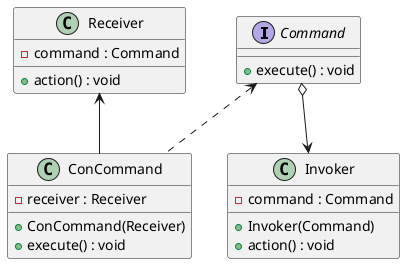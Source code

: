 @startuml
interface Command{
    + execute() : void
}

class Receiver{
    - command : Command

    + action() : void
}

class ConCommand{
    - receiver : Receiver

    + ConCommand(Receiver)
    + execute() : void

}

class Invoker{
    - command : Command
    + Invoker(Command)
    + action() : void
}

Command o--> Invoker
Command <.. ConCommand
Receiver <-- ConCommand
@enduml
